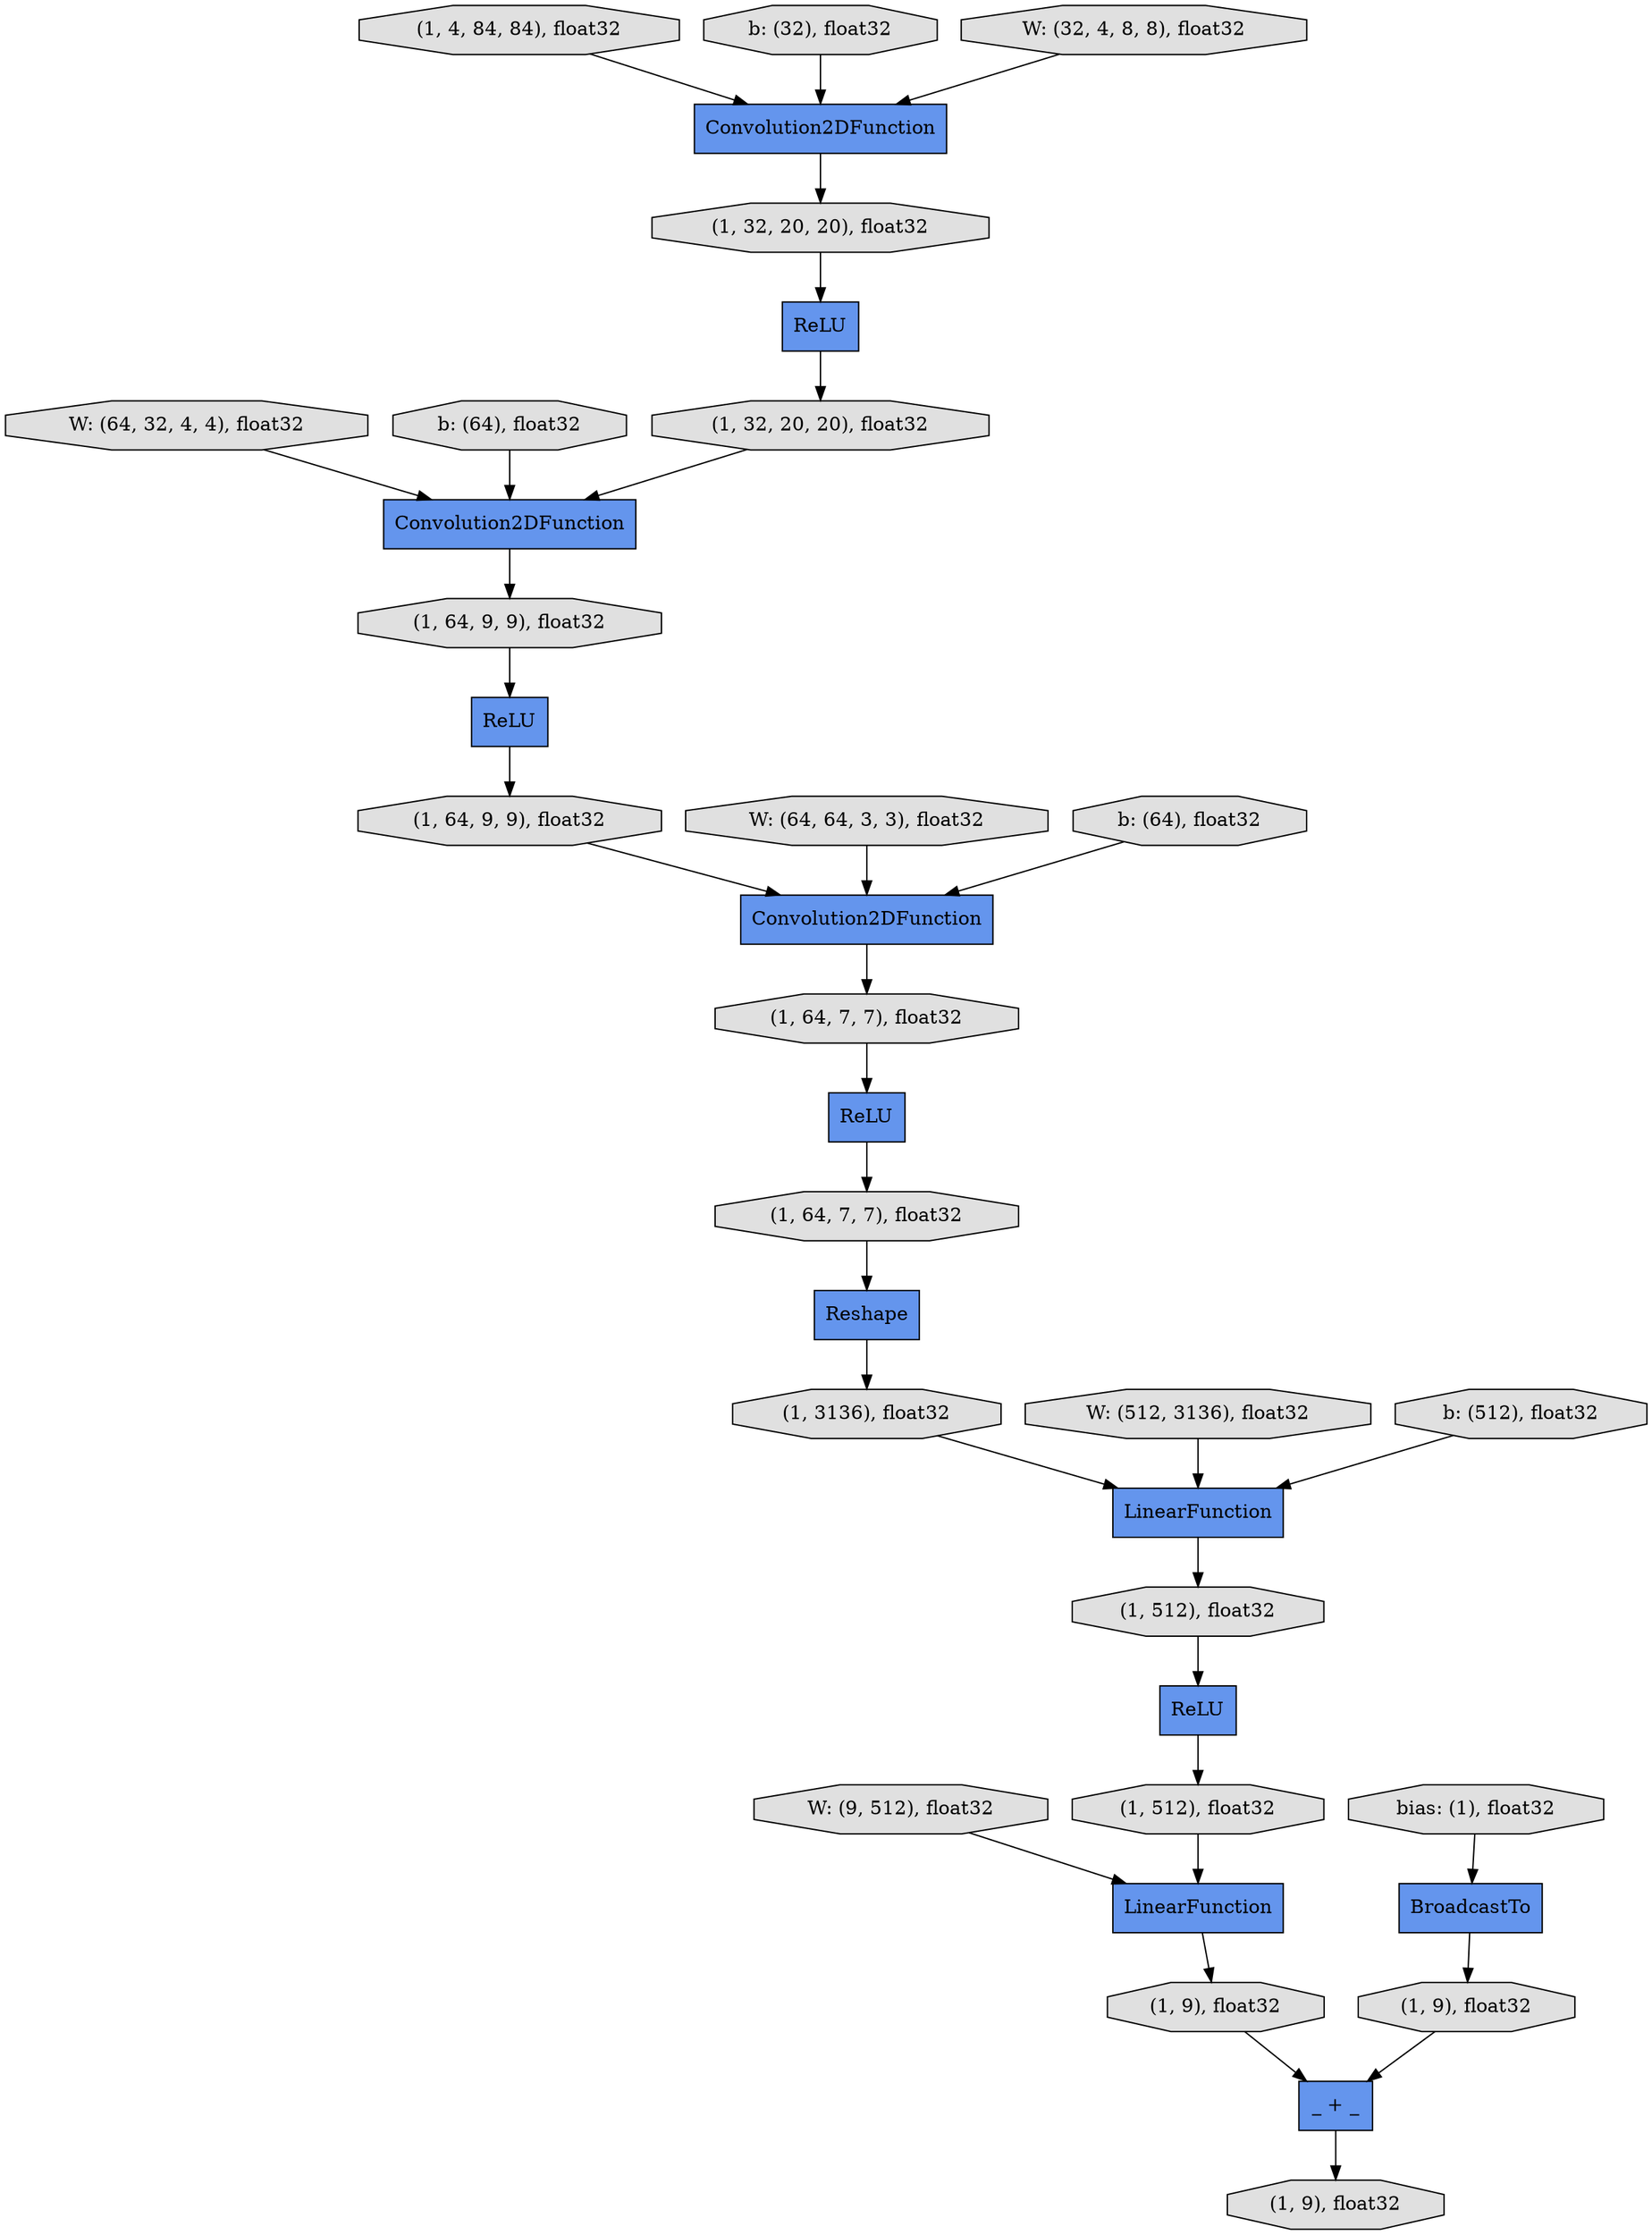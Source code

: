digraph graphname{rankdir=TB;5420163144 [label="(1, 9), float32",shape="octagon",fillcolor="#E0E0E0",style="filled"];5420056648 [label="W: (9, 512), float32",shape="octagon",fillcolor="#E0E0E0",style="filled"];5420058776 [label="Reshape",shape="record",fillcolor="#6495ED",style="filled"];5417511064 [label="W: (64, 32, 4, 4), float32",shape="octagon",fillcolor="#E0E0E0",style="filled"];5420058888 [label="(1, 64, 9, 9), float32",shape="octagon",fillcolor="#E0E0E0",style="filled"];5420059000 [label="ReLU",shape="record",fillcolor="#6495ED",style="filled"];5420056984 [label="bias: (1), float32",shape="octagon",fillcolor="#E0E0E0",style="filled"];5417511344 [label="b: (64), float32",shape="octagon",fillcolor="#E0E0E0",style="filled"];5420163536 [label="(1, 9), float32",shape="octagon",fillcolor="#E0E0E0",style="filled"];5420059168 [label="(1, 64, 7, 7), float32",shape="octagon",fillcolor="#E0E0E0",style="filled"];5417511624 [label="W: (64, 64, 3, 3), float32",shape="octagon",fillcolor="#E0E0E0",style="filled"];5420059448 [label="(1, 64, 7, 7), float32",shape="octagon",fillcolor="#E0E0E0",style="filled"];5417511904 [label="b: (64), float32",shape="octagon",fillcolor="#E0E0E0",style="filled"];5420059616 [label="LinearFunction",shape="record",fillcolor="#6495ED",style="filled"];5420057656 [label="LinearFunction",shape="record",fillcolor="#6495ED",style="filled"];5420059728 [label="ReLU",shape="record",fillcolor="#6495ED",style="filled"];5420057712 [label="ReLU",shape="record",fillcolor="#6495ED",style="filled"];5420057768 [label="(1, 4, 84, 84), float32",shape="octagon",fillcolor="#E0E0E0",style="filled"];5420059840 [label="(1, 3136), float32",shape="octagon",fillcolor="#E0E0E0",style="filled"];5420057824 [label="Convolution2DFunction",shape="record",fillcolor="#6495ED",style="filled"];5417512184 [label="W: (512, 3136), float32",shape="octagon",fillcolor="#E0E0E0",style="filled"];5420057992 [label="Convolution2DFunction",shape="record",fillcolor="#6495ED",style="filled"];5420060064 [label="(1, 512), float32",shape="octagon",fillcolor="#E0E0E0",style="filled"];5420058048 [label="(1, 32, 20, 20), float32",shape="octagon",fillcolor="#E0E0E0",style="filled"];5417512464 [label="b: (512), float32",shape="octagon",fillcolor="#E0E0E0",style="filled"];5420060176 [label="BroadcastTo",shape="record",fillcolor="#6495ED",style="filled"];5420058216 [label="Convolution2DFunction",shape="record",fillcolor="#6495ED",style="filled"];5420060288 [label="(1, 512), float32",shape="octagon",fillcolor="#E0E0E0",style="filled"];5420058328 [label="(1, 32, 20, 20), float32",shape="octagon",fillcolor="#E0E0E0",style="filled"];5420060400 [label="(1, 9), float32",shape="octagon",fillcolor="#E0E0E0",style="filled"];5420058440 [label="ReLU",shape="record",fillcolor="#6495ED",style="filled"];5420060512 [label="_ + _",shape="record",fillcolor="#6495ED",style="filled"];5417510784 [label="b: (32), float32",shape="octagon",fillcolor="#E0E0E0",style="filled"];4590784464 [label="W: (32, 4, 8, 8), float32",shape="octagon",fillcolor="#E0E0E0",style="filled"];5420058608 [label="(1, 64, 9, 9), float32",shape="octagon",fillcolor="#E0E0E0",style="filled"];5420059000 -> 5420059448;5420060400 -> 5420060512;5420060288 -> 5420057656;5420059448 -> 5420058776;5417511344 -> 5420057992;5420058216 -> 5420059168;4590784464 -> 5420057824;5420058888 -> 5420058216;5420060176 -> 5420163144;5420163144 -> 5420060512;5420060512 -> 5420163536;5420056648 -> 5420057656;5420058608 -> 5420058440;5420056984 -> 5420060176;5420058776 -> 5420059840;5420057824 -> 5420058048;5417512184 -> 5420059616;5420057712 -> 5420058328;5420059168 -> 5420059000;5417510784 -> 5420057824;5420059840 -> 5420059616;5420058048 -> 5420057712;5420058440 -> 5420058888;5417511904 -> 5420058216;5420057656 -> 5420060400;5420059616 -> 5420060064;5420057992 -> 5420058608;5420058328 -> 5420057992;5417511624 -> 5420058216;5420060064 -> 5420059728;5420057768 -> 5420057824;5417511064 -> 5420057992;5417512464 -> 5420059616;5420059728 -> 5420060288;}